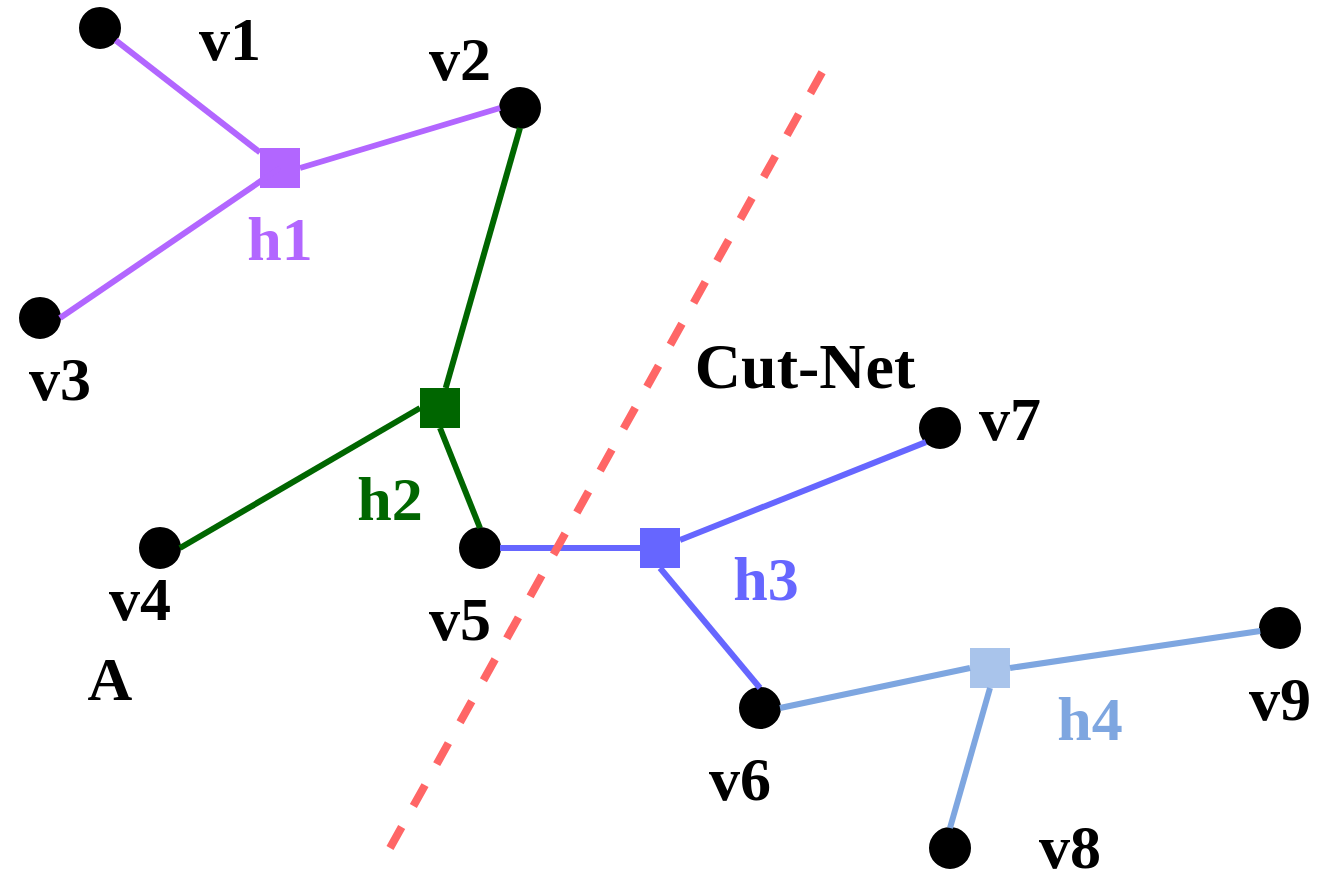 <mxfile version="28.0.9">
  <diagram name="第 1 页" id="iBR2-T5VVt_nViyxCtrr">
    <mxGraphModel dx="2099" dy="1209" grid="1" gridSize="10" guides="1" tooltips="1" connect="1" arrows="1" fold="1" page="1" pageScale="1" pageWidth="670" pageHeight="440" math="0" shadow="0">
      <root>
        <mxCell id="0" />
        <mxCell id="1" parent="0" />
        <mxCell id="2VShatTd_kUxXyi7LJvt-7" value="" style="ellipse;whiteSpace=wrap;html=1;aspect=fixed;fillColor=#000000;horizontal=1;fontFamily=Times New Roman;fontSize=31;fontStyle=1" parent="1" vertex="1">
          <mxGeometry x="465" y="413" width="20" height="20" as="geometry" />
        </mxCell>
        <mxCell id="2VShatTd_kUxXyi7LJvt-8" value="" style="ellipse;whiteSpace=wrap;html=1;aspect=fixed;fillColor=#000000;horizontal=1;fontFamily=Times New Roman;fontSize=31;fontStyle=1" parent="1" vertex="1">
          <mxGeometry x="370" y="343" width="20" height="20" as="geometry" />
        </mxCell>
        <mxCell id="2VShatTd_kUxXyi7LJvt-12" value="" style="ellipse;whiteSpace=wrap;html=1;aspect=fixed;fillColor=#000000;horizontal=1;fontFamily=Times New Roman;fontSize=31;fontStyle=1" parent="1" vertex="1">
          <mxGeometry x="460" y="203" width="20" height="20" as="geometry" />
        </mxCell>
        <mxCell id="2VShatTd_kUxXyi7LJvt-13" value="" style="ellipse;whiteSpace=wrap;html=1;aspect=fixed;fillColor=#000000;horizontal=1;fontFamily=Times New Roman;fontSize=31;fontStyle=1" parent="1" vertex="1">
          <mxGeometry x="230" y="263" width="20" height="20" as="geometry" />
        </mxCell>
        <mxCell id="2VShatTd_kUxXyi7LJvt-14" value="" style="ellipse;whiteSpace=wrap;html=1;aspect=fixed;fillColor=#000000;horizontal=1;fontFamily=Times New Roman;fontSize=31;fontStyle=1" parent="1" vertex="1">
          <mxGeometry x="250" y="43" width="20" height="20" as="geometry" />
        </mxCell>
        <mxCell id="2VShatTd_kUxXyi7LJvt-15" value="" style="ellipse;whiteSpace=wrap;html=1;aspect=fixed;fillColor=#000000;horizontal=1;fontFamily=Times New Roman;fontSize=31;fontStyle=1" parent="1" vertex="1">
          <mxGeometry x="40" y="3" width="20" height="20" as="geometry" />
        </mxCell>
        <mxCell id="2VShatTd_kUxXyi7LJvt-16" value="" style="ellipse;whiteSpace=wrap;html=1;aspect=fixed;fillColor=#000000;horizontal=1;fontFamily=Times New Roman;fontSize=31;fontStyle=1" parent="1" vertex="1">
          <mxGeometry x="630" y="303" width="20" height="20" as="geometry" />
        </mxCell>
        <mxCell id="2VShatTd_kUxXyi7LJvt-17" value="" style="ellipse;whiteSpace=wrap;html=1;aspect=fixed;fillColor=#000000;horizontal=1;fontFamily=Times New Roman;fontSize=31;fontStyle=1" parent="1" vertex="1">
          <mxGeometry x="70" y="263" width="20" height="20" as="geometry" />
        </mxCell>
        <mxCell id="2VShatTd_kUxXyi7LJvt-18" value="" style="ellipse;whiteSpace=wrap;html=1;aspect=fixed;fillColor=#000000;horizontal=1;fontFamily=Times New Roman;fontSize=31;fontStyle=1" parent="1" vertex="1">
          <mxGeometry x="10" y="148" width="20" height="20" as="geometry" />
        </mxCell>
        <mxCell id="2VShatTd_kUxXyi7LJvt-21" value="&lt;span&gt;&lt;font&gt;v7&lt;/font&gt;&lt;/span&gt;" style="text;html=1;align=center;verticalAlign=middle;whiteSpace=wrap;rounded=0;horizontal=1;fontFamily=Times New Roman;fontSize=31;fontStyle=1" parent="1" vertex="1">
          <mxGeometry x="475" y="193" width="60" height="30" as="geometry" />
        </mxCell>
        <mxCell id="2VShatTd_kUxXyi7LJvt-23" value="&lt;span&gt;&lt;font&gt;v5&lt;/font&gt;&lt;/span&gt;" style="text;html=1;align=center;verticalAlign=middle;whiteSpace=wrap;rounded=0;horizontal=1;fontFamily=Times New Roman;fontSize=31;fontStyle=1" parent="1" vertex="1">
          <mxGeometry x="200" y="293" width="60" height="30" as="geometry" />
        </mxCell>
        <mxCell id="2VShatTd_kUxXyi7LJvt-24" value="&lt;span&gt;&lt;font&gt;v6&lt;/font&gt;&lt;/span&gt;" style="text;html=1;align=center;verticalAlign=middle;whiteSpace=wrap;rounded=0;horizontal=1;fontFamily=Times New Roman;fontSize=31;fontStyle=1" parent="1" vertex="1">
          <mxGeometry x="340" y="373" width="60" height="30" as="geometry" />
        </mxCell>
        <mxCell id="2VShatTd_kUxXyi7LJvt-25" value="&lt;span&gt;&lt;font&gt;v4&lt;/font&gt;&lt;/span&gt;" style="text;html=1;align=center;verticalAlign=middle;whiteSpace=wrap;rounded=0;horizontal=1;fontFamily=Times New Roman;fontSize=31;fontStyle=1" parent="1" vertex="1">
          <mxGeometry x="40" y="283" width="60" height="30" as="geometry" />
        </mxCell>
        <mxCell id="2VShatTd_kUxXyi7LJvt-26" value="&lt;span&gt;&lt;font&gt;v2&lt;/font&gt;&lt;/span&gt;" style="text;html=1;align=center;verticalAlign=middle;whiteSpace=wrap;rounded=0;horizontal=1;fontFamily=Times New Roman;fontSize=31;fontStyle=1" parent="1" vertex="1">
          <mxGeometry x="200" y="13" width="60" height="30" as="geometry" />
        </mxCell>
        <mxCell id="2VShatTd_kUxXyi7LJvt-27" value="&lt;span&gt;&lt;font&gt;v1&lt;/font&gt;&lt;/span&gt;" style="text;html=1;align=center;verticalAlign=middle;whiteSpace=wrap;rounded=0;horizontal=1;fontFamily=Times New Roman;fontSize=31;fontStyle=1" parent="1" vertex="1">
          <mxGeometry x="85" y="3" width="60" height="30" as="geometry" />
        </mxCell>
        <mxCell id="2VShatTd_kUxXyi7LJvt-28" value="&lt;span&gt;&lt;font&gt;v8&lt;/font&gt;&lt;/span&gt;" style="text;html=1;align=center;verticalAlign=middle;whiteSpace=wrap;rounded=0;horizontal=1;fontFamily=Times New Roman;fontSize=31;fontStyle=1" parent="1" vertex="1">
          <mxGeometry x="505" y="407" width="60" height="30" as="geometry" />
        </mxCell>
        <mxCell id="2VShatTd_kUxXyi7LJvt-29" value="&lt;span&gt;&lt;font&gt;v3&lt;/font&gt;&lt;/span&gt;" style="text;html=1;align=center;verticalAlign=middle;whiteSpace=wrap;rounded=0;horizontal=1;fontFamily=Times New Roman;fontSize=31;fontStyle=1" parent="1" vertex="1">
          <mxGeometry y="173" width="60" height="30" as="geometry" />
        </mxCell>
        <mxCell id="2VShatTd_kUxXyi7LJvt-30" value="&lt;span&gt;&lt;font&gt;v9&lt;/font&gt;&lt;/span&gt;" style="text;html=1;align=center;verticalAlign=middle;whiteSpace=wrap;rounded=0;horizontal=1;fontFamily=Times New Roman;fontSize=31;fontStyle=1" parent="1" vertex="1">
          <mxGeometry x="610" y="333" width="60" height="30" as="geometry" />
        </mxCell>
        <mxCell id="gaZ839_uS6qOiYhNtBem-1" value="" style="whiteSpace=wrap;html=1;aspect=fixed;strokeColor=none;fillColor=#B266FF;horizontal=1;fontFamily=Times New Roman;fontSize=31;fontStyle=1" vertex="1" parent="1">
          <mxGeometry x="130" y="73" width="20" height="20" as="geometry" />
        </mxCell>
        <mxCell id="gaZ839_uS6qOiYhNtBem-3" value="" style="endArrow=none;html=1;rounded=0;entryX=1;entryY=0.5;entryDx=0;entryDy=0;strokeWidth=3;strokeColor=light-dark(#b266ff, #ededed);exitX=0;exitY=0.5;exitDx=0;exitDy=0;horizontal=1;fontFamily=Times New Roman;fontSize=31;fontStyle=1" edge="1" parent="1" source="2VShatTd_kUxXyi7LJvt-14" target="gaZ839_uS6qOiYhNtBem-1">
          <mxGeometry width="50" height="50" relative="1" as="geometry">
            <mxPoint x="260" y="53" as="sourcePoint" />
            <mxPoint x="830" y="333" as="targetPoint" />
          </mxGeometry>
        </mxCell>
        <mxCell id="gaZ839_uS6qOiYhNtBem-4" value="" style="endArrow=none;html=1;rounded=0;strokeWidth=3;strokeColor=light-dark(#b266ff, #ededed);horizontal=1;fontFamily=Times New Roman;fontSize=31;fontStyle=1" edge="1" parent="1" source="gaZ839_uS6qOiYhNtBem-1" target="2VShatTd_kUxXyi7LJvt-15">
          <mxGeometry width="50" height="50" relative="1" as="geometry">
            <mxPoint x="320" y="133" as="sourcePoint" />
            <mxPoint x="358" y="186" as="targetPoint" />
          </mxGeometry>
        </mxCell>
        <mxCell id="gaZ839_uS6qOiYhNtBem-6" value="" style="whiteSpace=wrap;html=1;aspect=fixed;strokeColor=none;fillColor=#006600;horizontal=1;fontFamily=Times New Roman;fontSize=31;fontStyle=1" vertex="1" parent="1">
          <mxGeometry x="210" y="193" width="20" height="20" as="geometry" />
        </mxCell>
        <mxCell id="gaZ839_uS6qOiYhNtBem-7" value="" style="endArrow=none;html=1;rounded=0;strokeWidth=3;strokeColor=light-dark(#006600,#EDEDED);horizontal=1;fontFamily=Times New Roman;fontSize=31;fontStyle=1" edge="1" parent="1" source="gaZ839_uS6qOiYhNtBem-6">
          <mxGeometry width="50" height="50" relative="1" as="geometry">
            <mxPoint x="347" y="73" as="sourcePoint" />
            <mxPoint x="260" y="63" as="targetPoint" />
          </mxGeometry>
        </mxCell>
        <mxCell id="gaZ839_uS6qOiYhNtBem-8" value="" style="endArrow=none;html=1;rounded=0;exitX=0.5;exitY=1;exitDx=0;exitDy=0;entryX=0.5;entryY=0;entryDx=0;entryDy=0;strokeWidth=3;strokeColor=light-dark(#006600,#EDEDED);horizontal=1;fontFamily=Times New Roman;fontSize=31;fontStyle=1" edge="1" parent="1" source="gaZ839_uS6qOiYhNtBem-6" target="2VShatTd_kUxXyi7LJvt-13">
          <mxGeometry width="50" height="50" relative="1" as="geometry">
            <mxPoint x="250" y="223" as="sourcePoint" />
            <mxPoint x="287" y="93" as="targetPoint" />
          </mxGeometry>
        </mxCell>
        <mxCell id="gaZ839_uS6qOiYhNtBem-9" value="" style="endArrow=none;html=1;rounded=0;exitX=0;exitY=0.5;exitDx=0;exitDy=0;entryX=1;entryY=0.5;entryDx=0;entryDy=0;strokeWidth=3;strokeColor=light-dark(#006600,#EDEDED);horizontal=1;fontFamily=Times New Roman;fontSize=31;fontStyle=1" edge="1" parent="1" source="gaZ839_uS6qOiYhNtBem-6" target="2VShatTd_kUxXyi7LJvt-17">
          <mxGeometry width="50" height="50" relative="1" as="geometry">
            <mxPoint x="250" y="243" as="sourcePoint" />
            <mxPoint x="250" y="363" as="targetPoint" />
          </mxGeometry>
        </mxCell>
        <mxCell id="gaZ839_uS6qOiYhNtBem-10" value="" style="whiteSpace=wrap;html=1;aspect=fixed;strokeColor=none;fillColor=#6666FF;horizontal=1;fontFamily=Times New Roman;fontSize=31;fontStyle=1" vertex="1" parent="1">
          <mxGeometry x="320" y="263" width="20" height="20" as="geometry" />
        </mxCell>
        <mxCell id="gaZ839_uS6qOiYhNtBem-11" value="" style="endArrow=none;html=1;rounded=0;exitX=0;exitY=0.5;exitDx=0;exitDy=0;entryX=1;entryY=0.5;entryDx=0;entryDy=0;strokeWidth=3;strokeColor=#6666FF;horizontal=1;fontFamily=Times New Roman;fontSize=31;fontStyle=1" edge="1" parent="1" source="gaZ839_uS6qOiYhNtBem-10" target="2VShatTd_kUxXyi7LJvt-13">
          <mxGeometry width="50" height="50" relative="1" as="geometry">
            <mxPoint x="210" y="203" as="sourcePoint" />
            <mxPoint x="230" y="253" as="targetPoint" />
          </mxGeometry>
        </mxCell>
        <mxCell id="gaZ839_uS6qOiYhNtBem-12" value="" style="endArrow=none;html=1;rounded=0;exitX=0;exitY=1;exitDx=0;exitDy=0;strokeWidth=3;strokeColor=#6666FF;horizontal=1;fontFamily=Times New Roman;fontSize=31;fontStyle=1" edge="1" parent="1" source="2VShatTd_kUxXyi7LJvt-12" target="gaZ839_uS6qOiYhNtBem-10">
          <mxGeometry width="50" height="50" relative="1" as="geometry">
            <mxPoint x="420" y="273" as="sourcePoint" />
            <mxPoint x="350" y="273" as="targetPoint" />
          </mxGeometry>
        </mxCell>
        <mxCell id="gaZ839_uS6qOiYhNtBem-13" value="" style="endArrow=none;html=1;rounded=0;entryX=0.5;entryY=1;entryDx=0;entryDy=0;exitX=0.5;exitY=0;exitDx=0;exitDy=0;strokeWidth=3;strokeColor=#6666FF;horizontal=1;fontFamily=Times New Roman;fontSize=31;fontStyle=1" edge="1" parent="1" source="2VShatTd_kUxXyi7LJvt-8" target="gaZ839_uS6qOiYhNtBem-10">
          <mxGeometry width="50" height="50" relative="1" as="geometry">
            <mxPoint x="330" y="363" as="sourcePoint" />
            <mxPoint x="340" y="312" as="targetPoint" />
          </mxGeometry>
        </mxCell>
        <mxCell id="gaZ839_uS6qOiYhNtBem-14" value="" style="whiteSpace=wrap;html=1;aspect=fixed;strokeColor=none;fillColor=#A9C4EB;horizontal=1;fontFamily=Times New Roman;fontSize=31;fontStyle=1" vertex="1" parent="1">
          <mxGeometry x="485" y="323" width="20" height="20" as="geometry" />
        </mxCell>
        <mxCell id="gaZ839_uS6qOiYhNtBem-15" value="" style="endArrow=none;html=1;rounded=0;entryX=0;entryY=0.5;entryDx=0;entryDy=0;exitX=1;exitY=0.5;exitDx=0;exitDy=0;strokeWidth=3;strokeColor=#7EA6E0;horizontal=1;fontFamily=Times New Roman;fontSize=31;fontStyle=1" edge="1" parent="1" source="2VShatTd_kUxXyi7LJvt-8" target="gaZ839_uS6qOiYhNtBem-14">
          <mxGeometry width="50" height="50" relative="1" as="geometry">
            <mxPoint x="350" y="403" as="sourcePoint" />
            <mxPoint x="350" y="323" as="targetPoint" />
          </mxGeometry>
        </mxCell>
        <mxCell id="gaZ839_uS6qOiYhNtBem-19" value="" style="endArrow=none;html=1;rounded=0;entryX=0.5;entryY=0;entryDx=0;entryDy=0;exitX=0.5;exitY=1;exitDx=0;exitDy=0;strokeWidth=3;strokeColor=#7EA6E0;horizontal=1;fontFamily=Times New Roman;fontSize=31;fontStyle=1" edge="1" parent="1" source="gaZ839_uS6qOiYhNtBem-14" target="2VShatTd_kUxXyi7LJvt-7">
          <mxGeometry width="50" height="50" relative="1" as="geometry">
            <mxPoint x="480" y="363" as="sourcePoint" />
            <mxPoint x="575" y="343" as="targetPoint" />
          </mxGeometry>
        </mxCell>
        <mxCell id="gaZ839_uS6qOiYhNtBem-20" value="" style="endArrow=none;html=1;rounded=0;entryX=1;entryY=0.5;entryDx=0;entryDy=0;strokeWidth=3;strokeColor=#7EA6E0;horizontal=1;fontFamily=Times New Roman;fontSize=31;fontStyle=1" edge="1" parent="1" source="2VShatTd_kUxXyi7LJvt-16" target="gaZ839_uS6qOiYhNtBem-14">
          <mxGeometry width="50" height="50" relative="1" as="geometry">
            <mxPoint x="540" y="353" as="sourcePoint" />
            <mxPoint x="520" y="423" as="targetPoint" />
          </mxGeometry>
        </mxCell>
        <mxCell id="gaZ839_uS6qOiYhNtBem-21" value="" style="endArrow=none;html=1;rounded=0;entryX=1;entryY=0.5;entryDx=0;entryDy=0;strokeWidth=3;strokeColor=light-dark(#b266ff, #ededed);horizontal=1;fontFamily=Times New Roman;fontSize=31;fontStyle=1" edge="1" parent="1" target="2VShatTd_kUxXyi7LJvt-18">
          <mxGeometry width="50" height="50" relative="1" as="geometry">
            <mxPoint x="140" y="83" as="sourcePoint" />
            <mxPoint x="80" y="33" as="targetPoint" />
          </mxGeometry>
        </mxCell>
        <mxCell id="gaZ839_uS6qOiYhNtBem-22" value="" style="endArrow=none;dashed=1;html=1;rounded=0;strokeWidth=4;strokeColor=#FF6666;horizontal=1;fontFamily=Times New Roman;fontSize=31;fontStyle=1" edge="1" parent="1">
          <mxGeometry width="50" height="50" relative="1" as="geometry">
            <mxPoint x="195" y="423" as="sourcePoint" />
            <mxPoint x="415" y="28" as="targetPoint" />
          </mxGeometry>
        </mxCell>
        <mxCell id="gaZ839_uS6qOiYhNtBem-25" value="&lt;span&gt;&lt;font style=&quot;color: rgb(178, 102, 255);&quot;&gt;h1&lt;/font&gt;&lt;/span&gt;" style="text;html=1;align=center;verticalAlign=middle;whiteSpace=wrap;rounded=0;horizontal=1;fontFamily=Times New Roman;fontSize=31;fontStyle=1" vertex="1" parent="1">
          <mxGeometry x="110" y="103" width="60" height="30" as="geometry" />
        </mxCell>
        <mxCell id="gaZ839_uS6qOiYhNtBem-26" value="&lt;span&gt;&lt;font style=&quot;color: rgb(0, 102, 0);&quot;&gt;h2&lt;/font&gt;&lt;/span&gt;" style="text;html=1;align=center;verticalAlign=middle;whiteSpace=wrap;rounded=0;horizontal=1;fontFamily=Times New Roman;fontSize=31;fontStyle=1" vertex="1" parent="1">
          <mxGeometry x="165" y="233" width="60" height="30" as="geometry" />
        </mxCell>
        <mxCell id="gaZ839_uS6qOiYhNtBem-27" value="&lt;span&gt;&lt;font style=&quot;color: rgb(102, 102, 255);&quot;&gt;h3&lt;/font&gt;&lt;/span&gt;" style="text;html=1;align=center;verticalAlign=middle;whiteSpace=wrap;rounded=0;horizontal=1;fontFamily=Times New Roman;fontSize=31;fontStyle=1" vertex="1" parent="1">
          <mxGeometry x="352.5" y="273" width="60" height="30" as="geometry" />
        </mxCell>
        <mxCell id="gaZ839_uS6qOiYhNtBem-28" value="&lt;span&gt;&lt;font style=&quot;color: rgb(126, 166, 224);&quot;&gt;h4&lt;/font&gt;&lt;/span&gt;" style="text;html=1;align=center;verticalAlign=middle;whiteSpace=wrap;rounded=0;horizontal=1;fontFamily=Times New Roman;fontSize=31;fontStyle=1" vertex="1" parent="1">
          <mxGeometry x="515" y="343" width="60" height="30" as="geometry" />
        </mxCell>
        <mxCell id="gaZ839_uS6qOiYhNtBem-31" value="&lt;span&gt;&lt;font&gt;A&lt;/font&gt;&lt;/span&gt;" style="text;html=1;align=center;verticalAlign=middle;whiteSpace=wrap;rounded=0;horizontal=1;fontFamily=Times New Roman;fontSize=31;fontStyle=1" vertex="1" parent="1">
          <mxGeometry x="25" y="323" width="60" height="30" as="geometry" />
        </mxCell>
        <mxCell id="gaZ839_uS6qOiYhNtBem-32" value="&lt;span&gt;&lt;font style=&quot;font-size: 32px;&quot;&gt;&lt;font&gt;Cut-&lt;/font&gt;&lt;font&gt;Net&lt;/font&gt;&lt;/font&gt;&lt;/span&gt;" style="text;html=1;align=center;verticalAlign=middle;whiteSpace=wrap;rounded=0;horizontal=1;fontFamily=Times New Roman;fontSize=31;fontStyle=1" vertex="1" parent="1">
          <mxGeometry x="345" y="167" width="115" height="30" as="geometry" />
        </mxCell>
      </root>
    </mxGraphModel>
  </diagram>
</mxfile>
